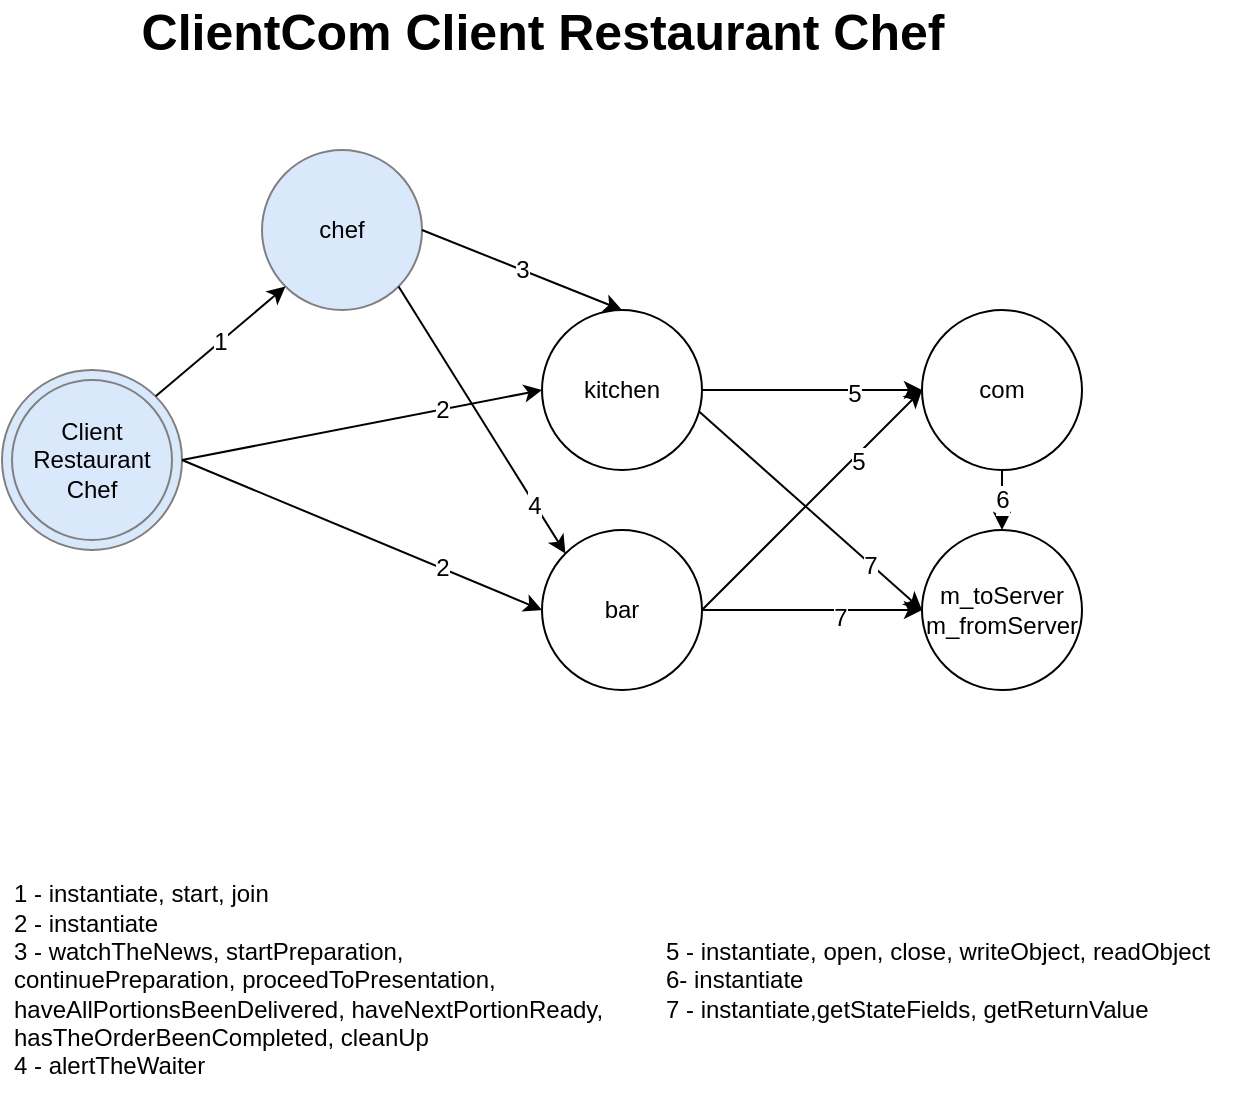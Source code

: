 <mxfile version="18.0.4" type="device"><diagram id="dL68ML8HeQB0krsFM4QG" name="Page-1"><mxGraphModel dx="1038" dy="617" grid="1" gridSize="10" guides="1" tooltips="1" connect="1" arrows="1" fold="1" page="1" pageScale="1" pageWidth="827" pageHeight="1169" math="0" shadow="0"><root><mxCell id="0"/><mxCell id="1" parent="0"/><mxCell id="CHyU5B67_R3pXy2R8SUt-1" value="chef" style="ellipse;whiteSpace=wrap;html=1;fillColor=#dae8fc;strokeColor=#808080;" parent="1" vertex="1"><mxGeometry x="250" y="100" width="80" height="80" as="geometry"/></mxCell><mxCell id="CHyU5B67_R3pXy2R8SUt-4" value="kitchen" style="ellipse;whiteSpace=wrap;html=1;" parent="1" vertex="1"><mxGeometry x="390" y="180" width="80" height="80" as="geometry"/></mxCell><mxCell id="CHyU5B67_R3pXy2R8SUt-40" value="&lt;div&gt;&lt;br&gt;&lt;/div&gt;&lt;div&gt;1 - instantiate, start, join&lt;/div&gt;&lt;div&gt;2 - instantiate&lt;br&gt;&lt;/div&gt;&lt;div&gt;3 -&amp;nbsp;watchTheNews,&amp;nbsp;startPreparation,&amp;nbsp;&lt;br&gt;&lt;/div&gt;&lt;div&gt;continuePreparation,&amp;nbsp;proceedToPresentation,&lt;br&gt;&lt;/div&gt;&lt;div&gt;haveAllPortionsBeenDelivered,&amp;nbsp;haveNextPortionReady,&lt;br&gt;&lt;/div&gt;&lt;div&gt;hasTheOrderBeenCompleted,&amp;nbsp;cleanUp&lt;br&gt;&lt;/div&gt;&lt;div&gt;4 -&amp;nbsp;alertTheWaiter&lt;/div&gt;&lt;div&gt;&lt;br&gt;&lt;/div&gt;" style="text;html=1;strokeColor=none;fillColor=none;align=left;verticalAlign=middle;whiteSpace=wrap;rounded=0;" parent="1" vertex="1"><mxGeometry x="124" y="460" width="290" height="110" as="geometry"/></mxCell><mxCell id="dAU44HsFRGqah6hTK-VC-1" value="&lt;div&gt;5 - instantiate, open, close, writeObject, readObject&lt;/div&gt;&lt;div&gt;&lt;span style=&quot;background-color: initial;&quot;&gt;6- instantiate&lt;/span&gt;&lt;/div&gt;&lt;div&gt;&lt;span&gt;7 - instantiate,getStateFields, getReturnValue&lt;/span&gt;&lt;/div&gt;" style="text;html=1;strokeColor=none;fillColor=none;align=left;verticalAlign=middle;whiteSpace=wrap;rounded=0;" parent="1" vertex="1"><mxGeometry x="450" y="475" width="290" height="80" as="geometry"/></mxCell><mxCell id="sB3GNyKT00Ip3FJHEHId-1" value="" style="group" vertex="1" connectable="0" parent="1"><mxGeometry x="120" y="210" width="90" height="90" as="geometry"/></mxCell><mxCell id="0n8z57wEoNdcpEe77m6L-2" value="&lt;div&gt;Main&lt;/div&gt;&lt;div&gt;Program&lt;/div&gt;" style="ellipse;whiteSpace=wrap;html=1;fillColor=#dae8fc;strokeColor=#808080;" parent="sB3GNyKT00Ip3FJHEHId-1" vertex="1"><mxGeometry width="90" height="90" as="geometry"/></mxCell><mxCell id="CHyU5B67_R3pXy2R8SUt-41" value="&lt;div&gt;&lt;span style=&quot;background-color: initial;&quot;&gt;Client&lt;/span&gt;&lt;/div&gt;&lt;div&gt;&lt;span style=&quot;background-color: initial;&quot;&gt;Restaurant&lt;/span&gt;&lt;br&gt;&lt;/div&gt;&lt;div&gt;Chef&lt;/div&gt;" style="ellipse;whiteSpace=wrap;html=1;fillColor=#dae8fc;strokeColor=#808080;" parent="sB3GNyKT00Ip3FJHEHId-1" vertex="1"><mxGeometry x="5" y="5" width="80" height="80" as="geometry"/></mxCell><mxCell id="sB3GNyKT00Ip3FJHEHId-33" value="&lt;b&gt;&lt;font style=&quot;font-size: 25px;&quot;&gt;ClientCom Client Restaurant Chef&lt;/font&gt;&lt;/b&gt;" style="text;html=1;align=center;verticalAlign=middle;resizable=0;points=[];autosize=1;strokeColor=none;fillColor=none;" vertex="1" parent="1"><mxGeometry x="180" y="30" width="420" height="20" as="geometry"/></mxCell><mxCell id="sB3GNyKT00Ip3FJHEHId-73" value="bar" style="ellipse;whiteSpace=wrap;html=1;" vertex="1" parent="1"><mxGeometry x="390" y="290" width="80" height="80" as="geometry"/></mxCell><mxCell id="sB3GNyKT00Ip3FJHEHId-74" value="com" style="ellipse;whiteSpace=wrap;html=1;" vertex="1" parent="1"><mxGeometry x="580" y="180" width="80" height="80" as="geometry"/></mxCell><mxCell id="sB3GNyKT00Ip3FJHEHId-75" value="m_toServer&lt;br&gt;m_fromServer" style="ellipse;whiteSpace=wrap;html=1;" vertex="1" parent="1"><mxGeometry x="580" y="290" width="80" height="80" as="geometry"/></mxCell><mxCell id="sB3GNyKT00Ip3FJHEHId-78" value="1" style="endArrow=classic;html=1;rounded=0;fontSize=12;exitX=1;exitY=0;exitDx=0;exitDy=0;entryX=0;entryY=1;entryDx=0;entryDy=0;" edge="1" parent="1" source="0n8z57wEoNdcpEe77m6L-2" target="CHyU5B67_R3pXy2R8SUt-1"><mxGeometry width="50" height="50" relative="1" as="geometry"><mxPoint x="280" y="300" as="sourcePoint"/><mxPoint x="330" y="250" as="targetPoint"/></mxGeometry></mxCell><mxCell id="sB3GNyKT00Ip3FJHEHId-79" value="" style="endArrow=classic;html=1;rounded=0;fontSize=12;exitX=1;exitY=0.5;exitDx=0;exitDy=0;entryX=0;entryY=0.5;entryDx=0;entryDy=0;" edge="1" parent="1" source="0n8z57wEoNdcpEe77m6L-2" target="CHyU5B67_R3pXy2R8SUt-4"><mxGeometry width="50" height="50" relative="1" as="geometry"><mxPoint x="190" y="390" as="sourcePoint"/><mxPoint x="240" y="340" as="targetPoint"/></mxGeometry></mxCell><mxCell id="sB3GNyKT00Ip3FJHEHId-80" value="2" style="edgeLabel;html=1;align=center;verticalAlign=middle;resizable=0;points=[];fontSize=12;" vertex="1" connectable="0" parent="sB3GNyKT00Ip3FJHEHId-79"><mxGeometry x="0.444" relative="1" as="geometry"><mxPoint as="offset"/></mxGeometry></mxCell><mxCell id="sB3GNyKT00Ip3FJHEHId-81" value="" style="endArrow=classic;html=1;rounded=0;fontSize=12;exitX=1;exitY=0.5;exitDx=0;exitDy=0;entryX=0;entryY=0.5;entryDx=0;entryDy=0;" edge="1" parent="1" source="0n8z57wEoNdcpEe77m6L-2" target="sB3GNyKT00Ip3FJHEHId-73"><mxGeometry width="50" height="50" relative="1" as="geometry"><mxPoint x="220" y="265" as="sourcePoint"/><mxPoint x="400" y="230" as="targetPoint"/></mxGeometry></mxCell><mxCell id="sB3GNyKT00Ip3FJHEHId-82" value="2" style="edgeLabel;html=1;align=center;verticalAlign=middle;resizable=0;points=[];fontSize=12;" vertex="1" connectable="0" parent="sB3GNyKT00Ip3FJHEHId-81"><mxGeometry x="0.444" relative="1" as="geometry"><mxPoint as="offset"/></mxGeometry></mxCell><mxCell id="sB3GNyKT00Ip3FJHEHId-83" value="3" style="endArrow=classic;html=1;rounded=0;fontSize=12;exitX=1;exitY=0.5;exitDx=0;exitDy=0;entryX=0.5;entryY=0;entryDx=0;entryDy=0;" edge="1" parent="1" source="CHyU5B67_R3pXy2R8SUt-1" target="CHyU5B67_R3pXy2R8SUt-4"><mxGeometry width="50" height="50" relative="1" as="geometry"><mxPoint x="150" y="430" as="sourcePoint"/><mxPoint x="200" y="380" as="targetPoint"/></mxGeometry></mxCell><mxCell id="sB3GNyKT00Ip3FJHEHId-84" value="" style="endArrow=classic;html=1;rounded=0;fontSize=12;exitX=1;exitY=1;exitDx=0;exitDy=0;entryX=0;entryY=0;entryDx=0;entryDy=0;" edge="1" parent="1" source="CHyU5B67_R3pXy2R8SUt-1" target="sB3GNyKT00Ip3FJHEHId-73"><mxGeometry width="50" height="50" relative="1" as="geometry"><mxPoint x="110" y="440" as="sourcePoint"/><mxPoint x="160" y="390" as="targetPoint"/></mxGeometry></mxCell><mxCell id="sB3GNyKT00Ip3FJHEHId-85" value="4" style="edgeLabel;html=1;align=center;verticalAlign=middle;resizable=0;points=[];fontSize=12;" vertex="1" connectable="0" parent="sB3GNyKT00Ip3FJHEHId-84"><mxGeometry x="0.63" y="-1" relative="1" as="geometry"><mxPoint as="offset"/></mxGeometry></mxCell><mxCell id="sB3GNyKT00Ip3FJHEHId-86" value="" style="endArrow=classic;html=1;rounded=0;fontSize=12;exitX=1;exitY=0.5;exitDx=0;exitDy=0;entryX=0;entryY=0.5;entryDx=0;entryDy=0;" edge="1" parent="1" source="CHyU5B67_R3pXy2R8SUt-4" target="sB3GNyKT00Ip3FJHEHId-74"><mxGeometry width="50" height="50" relative="1" as="geometry"><mxPoint x="390" y="460" as="sourcePoint"/><mxPoint x="440" y="410" as="targetPoint"/></mxGeometry></mxCell><mxCell id="sB3GNyKT00Ip3FJHEHId-87" value="5" style="edgeLabel;html=1;align=center;verticalAlign=middle;resizable=0;points=[];fontSize=12;" vertex="1" connectable="0" parent="sB3GNyKT00Ip3FJHEHId-86"><mxGeometry x="0.382" y="-2" relative="1" as="geometry"><mxPoint as="offset"/></mxGeometry></mxCell><mxCell id="sB3GNyKT00Ip3FJHEHId-88" value="" style="endArrow=classic;html=1;rounded=0;fontSize=12;exitX=1;exitY=0.5;exitDx=0;exitDy=0;entryX=0;entryY=0.5;entryDx=0;entryDy=0;" edge="1" parent="1" source="sB3GNyKT00Ip3FJHEHId-73" target="sB3GNyKT00Ip3FJHEHId-74"><mxGeometry width="50" height="50" relative="1" as="geometry"><mxPoint x="480" y="230" as="sourcePoint"/><mxPoint x="590" y="230" as="targetPoint"/></mxGeometry></mxCell><mxCell id="sB3GNyKT00Ip3FJHEHId-89" value="5" style="edgeLabel;html=1;align=center;verticalAlign=middle;resizable=0;points=[];fontSize=12;" vertex="1" connectable="0" parent="sB3GNyKT00Ip3FJHEHId-88"><mxGeometry x="0.382" y="-2" relative="1" as="geometry"><mxPoint as="offset"/></mxGeometry></mxCell><mxCell id="sB3GNyKT00Ip3FJHEHId-90" value="6" style="endArrow=classic;html=1;rounded=0;fontSize=12;exitX=0.5;exitY=1;exitDx=0;exitDy=0;entryX=0.5;entryY=0;entryDx=0;entryDy=0;" edge="1" parent="1" source="sB3GNyKT00Ip3FJHEHId-74" target="sB3GNyKT00Ip3FJHEHId-75"><mxGeometry width="50" height="50" relative="1" as="geometry"><mxPoint x="760" y="390" as="sourcePoint"/><mxPoint x="810" y="340" as="targetPoint"/></mxGeometry></mxCell><mxCell id="sB3GNyKT00Ip3FJHEHId-91" value="" style="endArrow=classic;html=1;rounded=0;fontSize=12;exitX=0.98;exitY=0.633;exitDx=0;exitDy=0;exitPerimeter=0;entryX=0;entryY=0.5;entryDx=0;entryDy=0;" edge="1" parent="1" source="CHyU5B67_R3pXy2R8SUt-4" target="sB3GNyKT00Ip3FJHEHId-75"><mxGeometry width="50" height="50" relative="1" as="geometry"><mxPoint x="230" y="450" as="sourcePoint"/><mxPoint x="550" y="310" as="targetPoint"/></mxGeometry></mxCell><mxCell id="sB3GNyKT00Ip3FJHEHId-93" value="7" style="edgeLabel;html=1;align=center;verticalAlign=middle;resizable=0;points=[];fontSize=12;" vertex="1" connectable="0" parent="sB3GNyKT00Ip3FJHEHId-91"><mxGeometry x="0.544" y="-1" relative="1" as="geometry"><mxPoint as="offset"/></mxGeometry></mxCell><mxCell id="sB3GNyKT00Ip3FJHEHId-92" value="" style="endArrow=classic;html=1;rounded=0;fontSize=12;exitX=1;exitY=0.5;exitDx=0;exitDy=0;" edge="1" parent="1" source="sB3GNyKT00Ip3FJHEHId-73"><mxGeometry width="50" height="50" relative="1" as="geometry"><mxPoint x="478.4" y="240.64" as="sourcePoint"/><mxPoint x="580" y="330" as="targetPoint"/></mxGeometry></mxCell><mxCell id="sB3GNyKT00Ip3FJHEHId-94" value="7" style="edgeLabel;html=1;align=center;verticalAlign=middle;resizable=0;points=[];fontSize=12;" vertex="1" connectable="0" parent="sB3GNyKT00Ip3FJHEHId-92"><mxGeometry x="0.255" y="-4" relative="1" as="geometry"><mxPoint as="offset"/></mxGeometry></mxCell></root></mxGraphModel></diagram></mxfile>